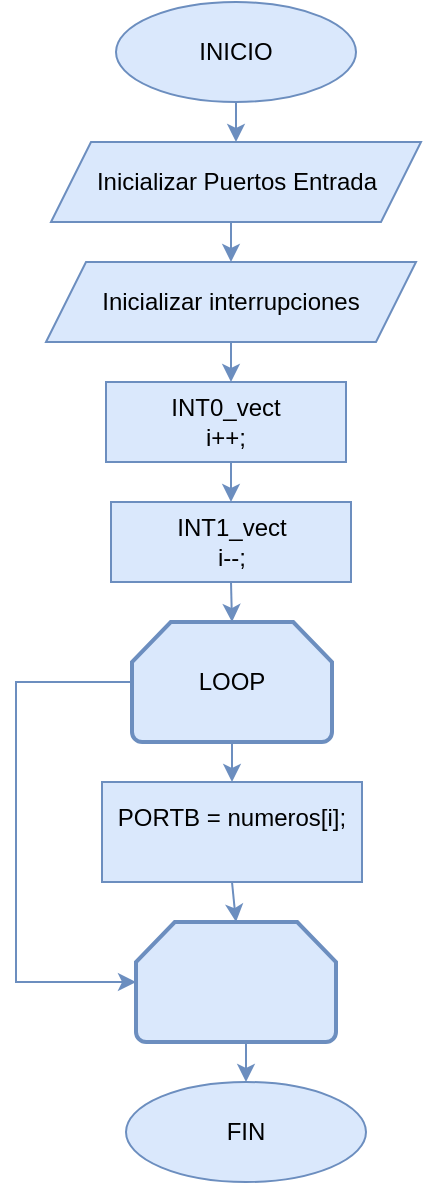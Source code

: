 <mxfile version="13.7.9" type="device"><diagram id="RkzGUc-kI-moD2gNVPd8" name="Página-1"><mxGraphModel dx="1086" dy="806" grid="1" gridSize="10" guides="1" tooltips="1" connect="1" arrows="1" fold="1" page="1" pageScale="1" pageWidth="827" pageHeight="1169" math="0" shadow="0"><root><mxCell id="0"/><mxCell id="1" parent="0"/><mxCell id="JSBFssbvFmGR2ezGC-rq-2" style="edgeStyle=orthogonalEdgeStyle;rounded=0;orthogonalLoop=1;jettySize=auto;html=1;exitX=0.5;exitY=1;exitDx=0;exitDy=0;entryX=0.5;entryY=0;entryDx=0;entryDy=0;fillColor=#dae8fc;strokeColor=#6c8ebf;fontFamily=Helvetica;fontSize=12;" parent="1" source="VUDF60SN61y1hMehMgix-1" target="JSBFssbvFmGR2ezGC-rq-1" edge="1"><mxGeometry relative="1" as="geometry"/></mxCell><mxCell id="VUDF60SN61y1hMehMgix-1" value="INICIO" style="ellipse;whiteSpace=wrap;html=1;fillColor=#dae8fc;strokeColor=#6c8ebf;fontFamily=Helvetica;fontSize=12;" parent="1" vertex="1"><mxGeometry x="190" y="70" width="120" height="50" as="geometry"/></mxCell><mxCell id="J6BRTuq1hJfzdSf7stNh-1" style="edgeStyle=orthogonalEdgeStyle;rounded=0;orthogonalLoop=1;jettySize=auto;html=1;exitX=0;exitY=0.5;exitDx=0;exitDy=0;exitPerimeter=0;entryX=0;entryY=0.5;entryDx=0;entryDy=0;entryPerimeter=0;fillColor=#dae8fc;strokeColor=#6c8ebf;fontFamily=Helvetica;fontSize=12;" parent="1" source="VUDF60SN61y1hMehMgix-3" target="VUDF60SN61y1hMehMgix-4" edge="1"><mxGeometry relative="1" as="geometry"><Array as="points"><mxPoint x="140" y="410"/><mxPoint x="140" y="560"/></Array></mxGeometry></mxCell><mxCell id="J6BRTuq1hJfzdSf7stNh-16" style="edgeStyle=none;rounded=0;orthogonalLoop=1;jettySize=auto;html=1;exitX=0.5;exitY=1;exitDx=0;exitDy=0;exitPerimeter=0;entryX=0.5;entryY=0;entryDx=0;entryDy=0;fillColor=#dae8fc;strokeColor=#6c8ebf;fontFamily=Helvetica;fontSize=12;" parent="1" source="VUDF60SN61y1hMehMgix-3" target="JSBFssbvFmGR2ezGC-rq-8" edge="1"><mxGeometry relative="1" as="geometry"/></mxCell><mxCell id="VUDF60SN61y1hMehMgix-3" value="LOOP" style="strokeWidth=2;html=1;shape=mxgraph.flowchart.loop_limit;whiteSpace=wrap;fillColor=#dae8fc;strokeColor=#6c8ebf;fontFamily=Helvetica;fontSize=12;" parent="1" vertex="1"><mxGeometry x="198" y="380" width="100" height="60" as="geometry"/></mxCell><mxCell id="JSBFssbvFmGR2ezGC-rq-27" style="edgeStyle=orthogonalEdgeStyle;rounded=0;orthogonalLoop=1;jettySize=auto;html=1;exitX=0.5;exitY=1;exitDx=0;exitDy=0;exitPerimeter=0;entryX=0.5;entryY=0;entryDx=0;entryDy=0;fillColor=#dae8fc;strokeColor=#6c8ebf;fontFamily=Helvetica;fontSize=12;" parent="1" source="VUDF60SN61y1hMehMgix-4" target="VUDF60SN61y1hMehMgix-5" edge="1"><mxGeometry relative="1" as="geometry"/></mxCell><mxCell id="VUDF60SN61y1hMehMgix-4" value="" style="strokeWidth=2;html=1;shape=mxgraph.flowchart.loop_limit;whiteSpace=wrap;fillColor=#dae8fc;strokeColor=#6c8ebf;fontFamily=Helvetica;fontSize=12;" parent="1" vertex="1"><mxGeometry x="200" y="530" width="100" height="60" as="geometry"/></mxCell><mxCell id="VUDF60SN61y1hMehMgix-5" value="FIN" style="ellipse;whiteSpace=wrap;html=1;fillColor=#dae8fc;strokeColor=#6c8ebf;fontFamily=Helvetica;fontSize=12;" parent="1" vertex="1"><mxGeometry x="195" y="610" width="120" height="50" as="geometry"/></mxCell><mxCell id="J6BRTuq1hJfzdSf7stNh-5" style="edgeStyle=orthogonalEdgeStyle;rounded=0;orthogonalLoop=1;jettySize=auto;html=1;exitX=0.5;exitY=1;exitDx=0;exitDy=0;entryX=0.5;entryY=0;entryDx=0;entryDy=0;fillColor=#dae8fc;strokeColor=#6c8ebf;fontFamily=Helvetica;fontSize=12;" parent="1" source="JSBFssbvFmGR2ezGC-rq-1" target="J6BRTuq1hJfzdSf7stNh-3" edge="1"><mxGeometry relative="1" as="geometry"/></mxCell><mxCell id="JSBFssbvFmGR2ezGC-rq-1" value="Inicializar Puertos Entrada" style="shape=parallelogram;perimeter=parallelogramPerimeter;whiteSpace=wrap;html=1;fixedSize=1;fillColor=#dae8fc;strokeColor=#6c8ebf;fontFamily=Helvetica;fontSize=12;" parent="1" vertex="1"><mxGeometry x="157.5" y="140" width="185" height="40" as="geometry"/></mxCell><mxCell id="J6BRTuq1hJfzdSf7stNh-17" style="edgeStyle=none;rounded=0;orthogonalLoop=1;jettySize=auto;html=1;exitX=0.5;exitY=1;exitDx=0;exitDy=0;entryX=0.5;entryY=0;entryDx=0;entryDy=0;entryPerimeter=0;fillColor=#dae8fc;strokeColor=#6c8ebf;fontFamily=Helvetica;fontSize=12;" parent="1" source="JSBFssbvFmGR2ezGC-rq-8" target="VUDF60SN61y1hMehMgix-4" edge="1"><mxGeometry relative="1" as="geometry"/></mxCell><mxCell id="JSBFssbvFmGR2ezGC-rq-8" value="&lt;div style=&quot;font-size: 12px&quot;&gt;PORTB = numeros[i];&lt;/div&gt;&lt;div style=&quot;font-size: 12px&quot;&gt;&lt;br style=&quot;font-size: 12px&quot;&gt;&lt;/div&gt;" style="rounded=0;whiteSpace=wrap;html=1;fillColor=#dae8fc;strokeColor=#6c8ebf;fontFamily=Helvetica;fontSize=12;" parent="1" vertex="1"><mxGeometry x="183" y="460" width="130" height="50" as="geometry"/></mxCell><mxCell id="J6BRTuq1hJfzdSf7stNh-6" style="edgeStyle=orthogonalEdgeStyle;rounded=0;orthogonalLoop=1;jettySize=auto;html=1;exitX=0.5;exitY=1;exitDx=0;exitDy=0;entryX=0.5;entryY=0;entryDx=0;entryDy=0;fillColor=#dae8fc;strokeColor=#6c8ebf;fontFamily=Helvetica;fontSize=12;" parent="1" source="J6BRTuq1hJfzdSf7stNh-3" edge="1"><mxGeometry relative="1" as="geometry"><mxPoint x="247.5" y="260" as="targetPoint"/></mxGeometry></mxCell><mxCell id="J6BRTuq1hJfzdSf7stNh-3" value="Inicializar interrupciones" style="shape=parallelogram;perimeter=parallelogramPerimeter;whiteSpace=wrap;html=1;fixedSize=1;fillColor=#dae8fc;strokeColor=#6c8ebf;fontFamily=Helvetica;fontSize=12;" parent="1" vertex="1"><mxGeometry x="155" y="200" width="185" height="40" as="geometry"/></mxCell><mxCell id="n6zI1nKW1Zq788YTjJgg-5" style="edgeStyle=orthogonalEdgeStyle;rounded=0;orthogonalLoop=1;jettySize=auto;html=1;exitX=0.5;exitY=1;exitDx=0;exitDy=0;entryX=0.5;entryY=0;entryDx=0;entryDy=0;fontFamily=Helvetica;fontSize=12;fillColor=#dae8fc;strokeColor=#6c8ebf;" parent="1" source="n6zI1nKW1Zq788YTjJgg-2" target="n6zI1nKW1Zq788YTjJgg-3" edge="1"><mxGeometry relative="1" as="geometry"/></mxCell><mxCell id="n6zI1nKW1Zq788YTjJgg-2" value="INT0_vect&lt;br style=&quot;font-size: 12px;&quot;&gt;i++;" style="rounded=0;whiteSpace=wrap;html=1;fillColor=#dae8fc;strokeColor=#6c8ebf;fontFamily=Helvetica;fontSize=12;" parent="1" vertex="1"><mxGeometry x="185" y="260" width="120" height="40" as="geometry"/></mxCell><mxCell id="n6zI1nKW1Zq788YTjJgg-6" style="edgeStyle=orthogonalEdgeStyle;rounded=0;orthogonalLoop=1;jettySize=auto;html=1;exitX=0.5;exitY=1;exitDx=0;exitDy=0;entryX=0.5;entryY=0;entryDx=0;entryDy=0;entryPerimeter=0;fontFamily=Helvetica;fontSize=12;fillColor=#dae8fc;strokeColor=#6c8ebf;" parent="1" source="n6zI1nKW1Zq788YTjJgg-3" target="VUDF60SN61y1hMehMgix-3" edge="1"><mxGeometry relative="1" as="geometry"/></mxCell><mxCell id="n6zI1nKW1Zq788YTjJgg-3" value="INT1_vect&lt;br style=&quot;font-size: 12px&quot;&gt;i--;" style="rounded=0;whiteSpace=wrap;html=1;fillColor=#dae8fc;strokeColor=#6c8ebf;fontFamily=Helvetica;fontSize=12;" parent="1" vertex="1"><mxGeometry x="187.5" y="320" width="120" height="40" as="geometry"/></mxCell></root></mxGraphModel></diagram></mxfile>